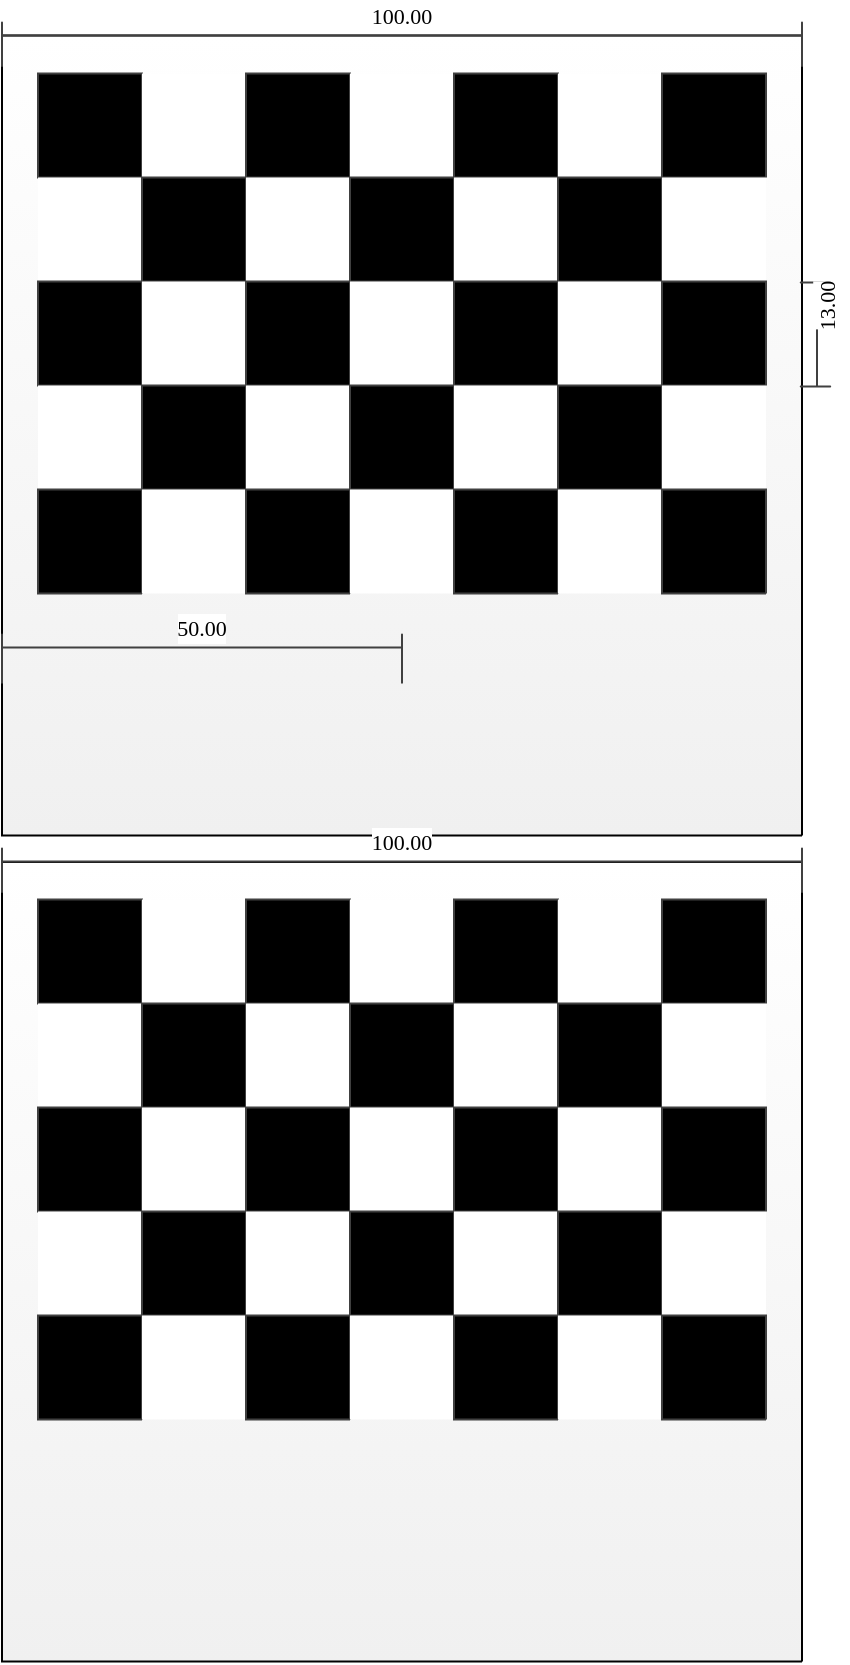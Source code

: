 <mxfile version="14.5.7" type="github"><diagram name="Page-1" id="Page-1"><mxGraphModel dx="2062" dy="1123" grid="1" gridSize="10" guides="1" tooltips="1" connect="1" arrows="1" fold="1" page="1" pageScale="1" pageWidth="850" pageHeight="1100" math="0" shadow="0"><root><mxCell id="0"/><mxCell id="1" value="Flowchart" parent="0"/><mxCell id="4" value="" style="verticalAlign=middle;align=center;vsdxID=2;fillColor=#f0f0f0;gradientColor=#ffffff;gradientDirection=north;shape=stencil(nZBLDoAgDERP0z3SIyjew0SURgSD+Lu9kMZoXLhwN9O+tukAlrNpJg1SzDH4QW/URgNYgZTkjA4UkwJUgGXng+6DX1zLfmoymdXo17xh5zmRJ6Q42BWCfc2oJfdAr+Yv+AP9Cb7OJ3H/2JG1HNGz/84klThPVCc=);strokeColor=#000000;spacingTop=-1;spacingBottom=-1;spacingLeft=-1;spacingRight=-1;labelBackgroundColor=none;rounded=0;html=1;whiteSpace=wrap;flipH=1;flipV=0;" parent="1" vertex="1"><mxGeometry x="20" y="16.77" width="400" height="400" as="geometry"/></mxCell><mxCell id="7" value="" style="verticalAlign=middle;align=center;vsdxID=3;fillColor=#000000;gradientColor=none;shape=stencil(nZBLDoAgDERP0z3SIyjew0SURgSD+Lu9kMZoXLhwN9O+tukAlrNpJg1SzDH4QW/URgNYgZTkjA4UkwJUgGXng+6DX1zLfmoymdXo17xh5zmRJ6Q42BWCfc2oJfdAr+Yv+AP9Cb7OJ3H/2JG1HNGz/84klThPVCc=);strokeColor=#404040;spacingTop=-1;spacingBottom=-1;spacingLeft=-1;spacingRight=-1;labelBackgroundColor=none;rounded=0;html=1;whiteSpace=wrap;flipH=1;flipV=0;" parent="1" vertex="1"><mxGeometry x="38" y="35.77" width="52" height="52" as="geometry"/></mxCell><mxCell id="8" value="" style="verticalAlign=middle;align=center;vsdxID=5;fillColor=#ffffff;gradientColor=none;shape=stencil(nZBLDoAgDERP0z3SIyjew0SURgSD+Lu9kMZoXLhwN9O+tukAlrNpJg1SzDH4QW/URgNYgZTkjA4UkwJUgGXng+6DX1zLfmoymdXo17xh5zmRJ6Q42BWCfc2oJfdAr+Yv+AP9Cb7OJ3H/2JG1HNGz/84klThPVCc=);strokeColor=none;spacingTop=-1;spacingBottom=-1;spacingLeft=-1;spacingRight=-1;labelBackgroundColor=none;rounded=0;html=1;whiteSpace=wrap;flipH=1;flipV=0;" parent="1" vertex="1"><mxGeometry x="90" y="35.77" width="52" height="52" as="geometry"/></mxCell><mxCell id="9" value="" style="verticalAlign=middle;align=center;vsdxID=6;fillColor=#000000;gradientColor=none;shape=stencil(nZBLDoAgDERP0z3SIyjew0SURgSD+Lu9kMZoXLhwN9O+tukAlrNpJg1SzDH4QW/URgNYgZTkjA4UkwJUgGXng+6DX1zLfmoymdXo17xh5zmRJ6Q42BWCfc2oJfdAr+Yv+AP9Cb7OJ3H/2JG1HNGz/84klThPVCc=);strokeColor=#404040;spacingTop=-1;spacingBottom=-1;spacingLeft=-1;spacingRight=-1;labelBackgroundColor=none;rounded=0;html=1;whiteSpace=wrap;flipH=1;flipV=0;" parent="1" vertex="1"><mxGeometry x="142" y="35.77" width="52" height="52" as="geometry"/></mxCell><mxCell id="10" value="" style="verticalAlign=middle;align=center;vsdxID=7;fillColor=#ffffff;gradientColor=none;shape=stencil(nZBLDoAgDERP0z3SIyjew0SURgSD+Lu9kMZoXLhwN9O+tukAlrNpJg1SzDH4QW/URgNYgZTkjA4UkwJUgGXng+6DX1zLfmoymdXo17xh5zmRJ6Q42BWCfc2oJfdAr+Yv+AP9Cb7OJ3H/2JG1HNGz/84klThPVCc=);strokeColor=none;spacingTop=-1;spacingBottom=-1;spacingLeft=-1;spacingRight=-1;labelBackgroundColor=none;rounded=0;html=1;whiteSpace=wrap;flipH=1;flipV=0;" parent="1" vertex="1"><mxGeometry x="194" y="35.77" width="52" height="52" as="geometry"/></mxCell><mxCell id="11" value="" style="verticalAlign=middle;align=center;vsdxID=8;fillColor=#000000;gradientColor=none;shape=stencil(nZBLDoAgDERP0z3SIyjew0SURgSD+Lu9kMZoXLhwN9O+tukAlrNpJg1SzDH4QW/URgNYgZTkjA4UkwJUgGXng+6DX1zLfmoymdXo17xh5zmRJ6Q42BWCfc2oJfdAr+Yv+AP9Cb7OJ3H/2JG1HNGz/84klThPVCc=);strokeColor=#404040;spacingTop=-1;spacingBottom=-1;spacingLeft=-1;spacingRight=-1;labelBackgroundColor=none;rounded=0;html=1;whiteSpace=wrap;flipH=1;flipV=0;" parent="1" vertex="1"><mxGeometry x="246" y="35.77" width="52" height="52" as="geometry"/></mxCell><mxCell id="12" value="" style="verticalAlign=middle;align=center;vsdxID=9;fillColor=#ffffff;gradientColor=none;shape=stencil(nZBLDoAgDERP0z3SIyjew0SURgSD+Lu9kMZoXLhwN9O+tukAlrNpJg1SzDH4QW/URgNYgZTkjA4UkwJUgGXng+6DX1zLfmoymdXo17xh5zmRJ6Q42BWCfc2oJfdAr+Yv+AP9Cb7OJ3H/2JG1HNGz/84klThPVCc=);strokeColor=none;spacingTop=-1;spacingBottom=-1;spacingLeft=-1;spacingRight=-1;labelBackgroundColor=none;rounded=0;html=1;whiteSpace=wrap;flipH=1;flipV=0;" parent="1" vertex="1"><mxGeometry x="298" y="35.77" width="52" height="52" as="geometry"/></mxCell><mxCell id="13" value="" style="verticalAlign=middle;align=center;vsdxID=10;fillColor=#000000;gradientColor=none;shape=stencil(nZBLDoAgDERP0z3SIyjew0SURgSD+Lu9kMZoXLhwN9O+tukAlrNpJg1SzDH4QW/URgNYgZTkjA4UkwJUgGXng+6DX1zLfmoymdXo17xh5zmRJ6Q42BWCfc2oJfdAr+Yv+AP9Cb7OJ3H/2JG1HNGz/84klThPVCc=);strokeColor=#404040;spacingTop=-1;spacingBottom=-1;spacingLeft=-1;spacingRight=-1;labelBackgroundColor=none;rounded=0;html=1;whiteSpace=wrap;flipH=1;flipV=0;" parent="1" vertex="1"><mxGeometry x="350" y="35.77" width="52" height="52" as="geometry"/></mxCell><mxCell id="16" value="" style="verticalAlign=middle;align=center;vsdxID=20;fillColor=#ffffff;gradientColor=none;shape=stencil(nZBLDoAgDERP0z3SIyjew0SURgSD+Lu9kMZoXLhwN9O+tukAlrNpJg1SzDH4QW/URgNYgZTkjA4UkwJUgGXng+6DX1zLfmoymdXo17xh5zmRJ6Q42BWCfc2oJfdAr+Yv+AP9Cb7OJ3H/2JG1HNGz/84klThPVCc=);strokeColor=none;spacingTop=-1;spacingBottom=-1;spacingLeft=-1;spacingRight=-1;labelBackgroundColor=none;rounded=0;html=1;whiteSpace=wrap;flipH=1;flipV=0;" parent="1" vertex="1"><mxGeometry x="38" y="87.77" width="52" height="52" as="geometry"/></mxCell><mxCell id="17" value="" style="verticalAlign=middle;align=center;vsdxID=21;fillColor=#000000;gradientColor=none;shape=stencil(nZBLDoAgDERP0z3SIyjew0SURgSD+Lu9kMZoXLhwN9O+tukAlrNpJg1SzDH4QW/URgNYgZTkjA4UkwJUgGXng+6DX1zLfmoymdXo17xh5zmRJ6Q42BWCfc2oJfdAr+Yv+AP9Cb7OJ3H/2JG1HNGz/84klThPVCc=);strokeColor=#404040;spacingTop=-1;spacingBottom=-1;spacingLeft=-1;spacingRight=-1;labelBackgroundColor=none;rounded=0;html=1;whiteSpace=wrap;flipH=1;flipV=0;" parent="1" vertex="1"><mxGeometry x="90" y="87.77" width="52" height="52" as="geometry"/></mxCell><mxCell id="18" value="" style="verticalAlign=middle;align=center;vsdxID=22;fillColor=#ffffff;gradientColor=none;shape=stencil(nZBLDoAgDERP0z3SIyjew0SURgSD+Lu9kMZoXLhwN9O+tukAlrNpJg1SzDH4QW/URgNYgZTkjA4UkwJUgGXng+6DX1zLfmoymdXo17xh5zmRJ6Q42BWCfc2oJfdAr+Yv+AP9Cb7OJ3H/2JG1HNGz/84klThPVCc=);strokeColor=none;spacingTop=-1;spacingBottom=-1;spacingLeft=-1;spacingRight=-1;labelBackgroundColor=none;rounded=0;html=1;whiteSpace=wrap;flipH=1;flipV=0;" parent="1" vertex="1"><mxGeometry x="142" y="87.77" width="52" height="52" as="geometry"/></mxCell><mxCell id="19" value="" style="verticalAlign=middle;align=center;vsdxID=23;fillColor=#000000;gradientColor=none;shape=stencil(nZBLDoAgDERP0z3SIyjew0SURgSD+Lu9kMZoXLhwN9O+tukAlrNpJg1SzDH4QW/URgNYgZTkjA4UkwJUgGXng+6DX1zLfmoymdXo17xh5zmRJ6Q42BWCfc2oJfdAr+Yv+AP9Cb7OJ3H/2JG1HNGz/84klThPVCc=);strokeColor=#404040;spacingTop=-1;spacingBottom=-1;spacingLeft=-1;spacingRight=-1;labelBackgroundColor=none;rounded=0;html=1;whiteSpace=wrap;flipH=1;flipV=0;" parent="1" vertex="1"><mxGeometry x="194" y="87.77" width="52" height="52" as="geometry"/></mxCell><mxCell id="20" value="" style="verticalAlign=middle;align=center;vsdxID=24;fillColor=#ffffff;gradientColor=none;shape=stencil(nZBLDoAgDERP0z3SIyjew0SURgSD+Lu9kMZoXLhwN9O+tukAlrNpJg1SzDH4QW/URgNYgZTkjA4UkwJUgGXng+6DX1zLfmoymdXo17xh5zmRJ6Q42BWCfc2oJfdAr+Yv+AP9Cb7OJ3H/2JG1HNGz/84klThPVCc=);strokeColor=none;spacingTop=-1;spacingBottom=-1;spacingLeft=-1;spacingRight=-1;labelBackgroundColor=none;rounded=0;html=1;whiteSpace=wrap;flipH=1;flipV=0;" parent="1" vertex="1"><mxGeometry x="246" y="87.77" width="52" height="52" as="geometry"/></mxCell><mxCell id="21" value="" style="verticalAlign=middle;align=center;vsdxID=25;fillColor=#000000;gradientColor=none;shape=stencil(nZBLDoAgDERP0z3SIyjew0SURgSD+Lu9kMZoXLhwN9O+tukAlrNpJg1SzDH4QW/URgNYgZTkjA4UkwJUgGXng+6DX1zLfmoymdXo17xh5zmRJ6Q42BWCfc2oJfdAr+Yv+AP9Cb7OJ3H/2JG1HNGz/84klThPVCc=);strokeColor=#404040;spacingTop=-1;spacingBottom=-1;spacingLeft=-1;spacingRight=-1;labelBackgroundColor=none;rounded=0;html=1;whiteSpace=wrap;flipH=1;flipV=0;" parent="1" vertex="1"><mxGeometry x="298" y="87.77" width="52" height="52" as="geometry"/></mxCell><mxCell id="22" value="" style="verticalAlign=middle;align=center;vsdxID=26;fillColor=#ffffff;gradientColor=none;shape=stencil(nZBLDoAgDERP0z3SIyjew0SURgSD+Lu9kMZoXLhwN9O+tukAlrNpJg1SzDH4QW/URgNYgZTkjA4UkwJUgGXng+6DX1zLfmoymdXo17xh5zmRJ6Q42BWCfc2oJfdAr+Yv+AP9Cb7OJ3H/2JG1HNGz/84klThPVCc=);strokeColor=none;spacingTop=-1;spacingBottom=-1;spacingLeft=-1;spacingRight=-1;labelBackgroundColor=none;rounded=0;html=1;whiteSpace=wrap;flipH=1;flipV=0;" parent="1" vertex="1"><mxGeometry x="350" y="87.77" width="52" height="52" as="geometry"/></mxCell><mxCell id="23" value="" style="verticalAlign=middle;align=center;vsdxID=27;fillColor=#000000;gradientColor=none;shape=stencil(nZBLDoAgDERP0z3SIyjew0SURgSD+Lu9kMZoXLhwN9O+tukAlrNpJg1SzDH4QW/URgNYgZTkjA4UkwJUgGXng+6DX1zLfmoymdXo17xh5zmRJ6Q42BWCfc2oJfdAr+Yv+AP9Cb7OJ3H/2JG1HNGz/84klThPVCc=);strokeColor=#404040;spacingTop=-1;spacingBottom=-1;spacingLeft=-1;spacingRight=-1;labelBackgroundColor=none;rounded=0;html=1;whiteSpace=wrap;flipH=1;flipV=0;" parent="1" vertex="1"><mxGeometry x="38" y="139.77" width="52" height="52" as="geometry"/></mxCell><mxCell id="24" value="" style="verticalAlign=middle;align=center;vsdxID=28;fillColor=#ffffff;gradientColor=none;shape=stencil(nZBLDoAgDERP0z3SIyjew0SURgSD+Lu9kMZoXLhwN9O+tukAlrNpJg1SzDH4QW/URgNYgZTkjA4UkwJUgGXng+6DX1zLfmoymdXo17xh5zmRJ6Q42BWCfc2oJfdAr+Yv+AP9Cb7OJ3H/2JG1HNGz/84klThPVCc=);strokeColor=none;spacingTop=-1;spacingBottom=-1;spacingLeft=-1;spacingRight=-1;labelBackgroundColor=none;rounded=0;html=1;whiteSpace=wrap;flipH=1;flipV=0;" parent="1" vertex="1"><mxGeometry x="90" y="139.77" width="52" height="52" as="geometry"/></mxCell><mxCell id="25" value="" style="verticalAlign=middle;align=center;vsdxID=29;fillColor=#000000;gradientColor=none;shape=stencil(nZBLDoAgDERP0z3SIyjew0SURgSD+Lu9kMZoXLhwN9O+tukAlrNpJg1SzDH4QW/URgNYgZTkjA4UkwJUgGXng+6DX1zLfmoymdXo17xh5zmRJ6Q42BWCfc2oJfdAr+Yv+AP9Cb7OJ3H/2JG1HNGz/84klThPVCc=);strokeColor=#404040;spacingTop=-1;spacingBottom=-1;spacingLeft=-1;spacingRight=-1;labelBackgroundColor=none;rounded=0;html=1;whiteSpace=wrap;flipH=1;flipV=0;" parent="1" vertex="1"><mxGeometry x="142" y="139.77" width="52" height="52" as="geometry"/></mxCell><mxCell id="26" value="" style="verticalAlign=middle;align=center;vsdxID=30;fillColor=#ffffff;gradientColor=none;shape=stencil(nZBLDoAgDERP0z3SIyjew0SURgSD+Lu9kMZoXLhwN9O+tukAlrNpJg1SzDH4QW/URgNYgZTkjA4UkwJUgGXng+6DX1zLfmoymdXo17xh5zmRJ6Q42BWCfc2oJfdAr+Yv+AP9Cb7OJ3H/2JG1HNGz/84klThPVCc=);strokeColor=none;spacingTop=-1;spacingBottom=-1;spacingLeft=-1;spacingRight=-1;labelBackgroundColor=none;rounded=0;html=1;whiteSpace=wrap;flipH=1;flipV=0;" parent="1" vertex="1"><mxGeometry x="194" y="139.77" width="52" height="52" as="geometry"/></mxCell><mxCell id="27" value="" style="verticalAlign=middle;align=center;vsdxID=31;fillColor=#000000;gradientColor=none;shape=stencil(nZBLDoAgDERP0z3SIyjew0SURgSD+Lu9kMZoXLhwN9O+tukAlrNpJg1SzDH4QW/URgNYgZTkjA4UkwJUgGXng+6DX1zLfmoymdXo17xh5zmRJ6Q42BWCfc2oJfdAr+Yv+AP9Cb7OJ3H/2JG1HNGz/84klThPVCc=);strokeColor=#404040;spacingTop=-1;spacingBottom=-1;spacingLeft=-1;spacingRight=-1;labelBackgroundColor=none;rounded=0;html=1;whiteSpace=wrap;flipH=1;flipV=0;" parent="1" vertex="1"><mxGeometry x="246" y="139.77" width="52" height="52" as="geometry"/></mxCell><mxCell id="28" value="" style="verticalAlign=middle;align=center;vsdxID=32;fillColor=#ffffff;gradientColor=none;shape=stencil(nZBLDoAgDERP0z3SIyjew0SURgSD+Lu9kMZoXLhwN9O+tukAlrNpJg1SzDH4QW/URgNYgZTkjA4UkwJUgGXng+6DX1zLfmoymdXo17xh5zmRJ6Q42BWCfc2oJfdAr+Yv+AP9Cb7OJ3H/2JG1HNGz/84klThPVCc=);strokeColor=none;spacingTop=-1;spacingBottom=-1;spacingLeft=-1;spacingRight=-1;labelBackgroundColor=none;rounded=0;html=1;whiteSpace=wrap;flipH=1;flipV=0;" parent="1" vertex="1"><mxGeometry x="298" y="139.77" width="52" height="52" as="geometry"/></mxCell><mxCell id="29" value="" style="verticalAlign=middle;align=center;vsdxID=33;fillColor=#000000;gradientColor=none;shape=stencil(nZBLDoAgDERP0z3SIyjew0SURgSD+Lu9kMZoXLhwN9O+tukAlrNpJg1SzDH4QW/URgNYgZTkjA4UkwJUgGXng+6DX1zLfmoymdXo17xh5zmRJ6Q42BWCfc2oJfdAr+Yv+AP9Cb7OJ3H/2JG1HNGz/84klThPVCc=);strokeColor=#404040;spacingTop=-1;spacingBottom=-1;spacingLeft=-1;spacingRight=-1;labelBackgroundColor=none;rounded=0;html=1;whiteSpace=wrap;flipH=1;flipV=0;" parent="1" vertex="1"><mxGeometry x="350" y="139.77" width="52" height="52" as="geometry"/></mxCell><mxCell id="30" value="" style="verticalAlign=middle;align=center;vsdxID=34;fillColor=#ffffff;gradientColor=none;shape=stencil(nZBLDoAgDERP0z3SIyjew0SURgSD+Lu9kMZoXLhwN9O+tukAlrNpJg1SzDH4QW/URgNYgZTkjA4UkwJUgGXng+6DX1zLfmoymdXo17xh5zmRJ6Q42BWCfc2oJfdAr+Yv+AP9Cb7OJ3H/2JG1HNGz/84klThPVCc=);strokeColor=none;spacingTop=-1;spacingBottom=-1;spacingLeft=-1;spacingRight=-1;labelBackgroundColor=none;rounded=0;html=1;whiteSpace=wrap;flipH=1;flipV=0;" parent="1" vertex="1"><mxGeometry x="38" y="191.77" width="52" height="52" as="geometry"/></mxCell><mxCell id="31" value="" style="verticalAlign=middle;align=center;vsdxID=35;fillColor=#000000;gradientColor=none;shape=stencil(nZBLDoAgDERP0z3SIyjew0SURgSD+Lu9kMZoXLhwN9O+tukAlrNpJg1SzDH4QW/URgNYgZTkjA4UkwJUgGXng+6DX1zLfmoymdXo17xh5zmRJ6Q42BWCfc2oJfdAr+Yv+AP9Cb7OJ3H/2JG1HNGz/84klThPVCc=);strokeColor=#404040;spacingTop=-1;spacingBottom=-1;spacingLeft=-1;spacingRight=-1;labelBackgroundColor=none;rounded=0;html=1;whiteSpace=wrap;flipH=1;flipV=0;" parent="1" vertex="1"><mxGeometry x="90" y="191.77" width="52" height="52" as="geometry"/></mxCell><mxCell id="32" value="" style="verticalAlign=middle;align=center;vsdxID=36;fillColor=#ffffff;gradientColor=none;shape=stencil(nZBLDoAgDERP0z3SIyjew0SURgSD+Lu9kMZoXLhwN9O+tukAlrNpJg1SzDH4QW/URgNYgZTkjA4UkwJUgGXng+6DX1zLfmoymdXo17xh5zmRJ6Q42BWCfc2oJfdAr+Yv+AP9Cb7OJ3H/2JG1HNGz/84klThPVCc=);strokeColor=none;spacingTop=-1;spacingBottom=-1;spacingLeft=-1;spacingRight=-1;labelBackgroundColor=none;rounded=0;html=1;whiteSpace=wrap;flipH=1;flipV=0;" parent="1" vertex="1"><mxGeometry x="142" y="191.77" width="52" height="52" as="geometry"/></mxCell><mxCell id="33" value="" style="verticalAlign=middle;align=center;vsdxID=37;fillColor=#000000;gradientColor=none;shape=stencil(nZBLDoAgDERP0z3SIyjew0SURgSD+Lu9kMZoXLhwN9O+tukAlrNpJg1SzDH4QW/URgNYgZTkjA4UkwJUgGXng+6DX1zLfmoymdXo17xh5zmRJ6Q42BWCfc2oJfdAr+Yv+AP9Cb7OJ3H/2JG1HNGz/84klThPVCc=);strokeColor=#404040;spacingTop=-1;spacingBottom=-1;spacingLeft=-1;spacingRight=-1;labelBackgroundColor=none;rounded=0;html=1;whiteSpace=wrap;flipH=1;flipV=0;" parent="1" vertex="1"><mxGeometry x="194" y="191.77" width="52" height="52" as="geometry"/></mxCell><mxCell id="34" value="" style="verticalAlign=middle;align=center;vsdxID=38;fillColor=#ffffff;gradientColor=none;shape=stencil(nZBLDoAgDERP0z3SIyjew0SURgSD+Lu9kMZoXLhwN9O+tukAlrNpJg1SzDH4QW/URgNYgZTkjA4UkwJUgGXng+6DX1zLfmoymdXo17xh5zmRJ6Q42BWCfc2oJfdAr+Yv+AP9Cb7OJ3H/2JG1HNGz/84klThPVCc=);strokeColor=none;spacingTop=-1;spacingBottom=-1;spacingLeft=-1;spacingRight=-1;labelBackgroundColor=none;rounded=0;html=1;whiteSpace=wrap;flipH=1;flipV=0;" parent="1" vertex="1"><mxGeometry x="246" y="191.77" width="52" height="52" as="geometry"/></mxCell><mxCell id="35" value="" style="verticalAlign=middle;align=center;vsdxID=39;fillColor=#000000;gradientColor=none;shape=stencil(nZBLDoAgDERP0z3SIyjew0SURgSD+Lu9kMZoXLhwN9O+tukAlrNpJg1SzDH4QW/URgNYgZTkjA4UkwJUgGXng+6DX1zLfmoymdXo17xh5zmRJ6Q42BWCfc2oJfdAr+Yv+AP9Cb7OJ3H/2JG1HNGz/84klThPVCc=);strokeColor=#404040;spacingTop=-1;spacingBottom=-1;spacingLeft=-1;spacingRight=-1;labelBackgroundColor=none;rounded=0;html=1;whiteSpace=wrap;flipH=1;flipV=0;" parent="1" vertex="1"><mxGeometry x="298" y="191.77" width="52" height="52" as="geometry"/></mxCell><mxCell id="36" value="" style="verticalAlign=middle;align=center;vsdxID=40;fillColor=#ffffff;gradientColor=none;shape=stencil(nZBLDoAgDERP0z3SIyjew0SURgSD+Lu9kMZoXLhwN9O+tukAlrNpJg1SzDH4QW/URgNYgZTkjA4UkwJUgGXng+6DX1zLfmoymdXo17xh5zmRJ6Q42BWCfc2oJfdAr+Yv+AP9Cb7OJ3H/2JG1HNGz/84klThPVCc=);strokeColor=none;spacingTop=-1;spacingBottom=-1;spacingLeft=-1;spacingRight=-1;labelBackgroundColor=none;rounded=0;html=1;whiteSpace=wrap;flipH=1;flipV=0;" parent="1" vertex="1"><mxGeometry x="350" y="191.77" width="52" height="52" as="geometry"/></mxCell><mxCell id="37" value="" style="verticalAlign=middle;align=center;vsdxID=41;fillColor=#000000;gradientColor=none;shape=stencil(nZBLDoAgDERP0z3SIyjew0SURgSD+Lu9kMZoXLhwN9O+tukAlrNpJg1SzDH4QW/URgNYgZTkjA4UkwJUgGXng+6DX1zLfmoymdXo17xh5zmRJ6Q42BWCfc2oJfdAr+Yv+AP9Cb7OJ3H/2JG1HNGz/84klThPVCc=);strokeColor=#404040;spacingTop=-1;spacingBottom=-1;spacingLeft=-1;spacingRight=-1;labelBackgroundColor=none;rounded=0;html=1;whiteSpace=wrap;flipH=1;flipV=0;" parent="1" vertex="1"><mxGeometry x="38" y="243.77" width="52" height="52" as="geometry"/></mxCell><mxCell id="38" value="" style="verticalAlign=middle;align=center;vsdxID=42;fillColor=#ffffff;gradientColor=none;shape=stencil(nZBLDoAgDERP0z3SIyjew0SURgSD+Lu9kMZoXLhwN9O+tukAlrNpJg1SzDH4QW/URgNYgZTkjA4UkwJUgGXng+6DX1zLfmoymdXo17xh5zmRJ6Q42BWCfc2oJfdAr+Yv+AP9Cb7OJ3H/2JG1HNGz/84klThPVCc=);strokeColor=none;spacingTop=-1;spacingBottom=-1;spacingLeft=-1;spacingRight=-1;labelBackgroundColor=none;rounded=0;html=1;whiteSpace=wrap;flipH=1;flipV=0;" parent="1" vertex="1"><mxGeometry x="90" y="243.77" width="52" height="52" as="geometry"/></mxCell><mxCell id="39" value="" style="verticalAlign=middle;align=center;vsdxID=43;fillColor=#000000;gradientColor=none;shape=stencil(nZBLDoAgDERP0z3SIyjew0SURgSD+Lu9kMZoXLhwN9O+tukAlrNpJg1SzDH4QW/URgNYgZTkjA4UkwJUgGXng+6DX1zLfmoymdXo17xh5zmRJ6Q42BWCfc2oJfdAr+Yv+AP9Cb7OJ3H/2JG1HNGz/84klThPVCc=);strokeColor=#404040;spacingTop=-1;spacingBottom=-1;spacingLeft=-1;spacingRight=-1;labelBackgroundColor=none;rounded=0;html=1;whiteSpace=wrap;flipH=1;flipV=0;" parent="1" vertex="1"><mxGeometry x="142" y="243.77" width="52" height="52" as="geometry"/></mxCell><mxCell id="40" value="" style="verticalAlign=middle;align=center;vsdxID=44;fillColor=#ffffff;gradientColor=none;shape=stencil(nZBLDoAgDERP0z3SIyjew0SURgSD+Lu9kMZoXLhwN9O+tukAlrNpJg1SzDH4QW/URgNYgZTkjA4UkwJUgGXng+6DX1zLfmoymdXo17xh5zmRJ6Q42BWCfc2oJfdAr+Yv+AP9Cb7OJ3H/2JG1HNGz/84klThPVCc=);strokeColor=none;spacingTop=-1;spacingBottom=-1;spacingLeft=-1;spacingRight=-1;labelBackgroundColor=none;rounded=0;html=1;whiteSpace=wrap;flipH=1;flipV=0;" parent="1" vertex="1"><mxGeometry x="194" y="243.77" width="52" height="52" as="geometry"/></mxCell><mxCell id="41" value="" style="verticalAlign=middle;align=center;vsdxID=45;fillColor=#000000;gradientColor=none;shape=stencil(nZBLDoAgDERP0z3SIyjew0SURgSD+Lu9kMZoXLhwN9O+tukAlrNpJg1SzDH4QW/URgNYgZTkjA4UkwJUgGXng+6DX1zLfmoymdXo17xh5zmRJ6Q42BWCfc2oJfdAr+Yv+AP9Cb7OJ3H/2JG1HNGz/84klThPVCc=);strokeColor=#404040;spacingTop=-1;spacingBottom=-1;spacingLeft=-1;spacingRight=-1;labelBackgroundColor=none;rounded=0;html=1;whiteSpace=wrap;flipH=1;flipV=0;" parent="1" vertex="1"><mxGeometry x="246" y="243.77" width="52" height="52" as="geometry"/></mxCell><mxCell id="42" value="" style="verticalAlign=middle;align=center;vsdxID=46;fillColor=#ffffff;gradientColor=none;shape=stencil(nZBLDoAgDERP0z3SIyjew0SURgSD+Lu9kMZoXLhwN9O+tukAlrNpJg1SzDH4QW/URgNYgZTkjA4UkwJUgGXng+6DX1zLfmoymdXo17xh5zmRJ6Q42BWCfc2oJfdAr+Yv+AP9Cb7OJ3H/2JG1HNGz/84klThPVCc=);strokeColor=none;spacingTop=-1;spacingBottom=-1;spacingLeft=-1;spacingRight=-1;labelBackgroundColor=none;rounded=0;html=1;whiteSpace=wrap;flipH=1;flipV=0;" parent="1" vertex="1"><mxGeometry x="298" y="243.77" width="52" height="52" as="geometry"/></mxCell><mxCell id="43" value="" style="verticalAlign=middle;align=center;vsdxID=47;fillColor=#000000;gradientColor=none;shape=stencil(nZBLDoAgDERP0z3SIyjew0SURgSD+Lu9kMZoXLhwN9O+tukAlrNpJg1SzDH4QW/URgNYgZTkjA4UkwJUgGXng+6DX1zLfmoymdXo17xh5zmRJ6Q42BWCfc2oJfdAr+Yv+AP9Cb7OJ3H/2JG1HNGz/84klThPVCc=);strokeColor=#404040;spacingTop=-1;spacingBottom=-1;spacingLeft=-1;spacingRight=-1;labelBackgroundColor=none;rounded=0;html=1;whiteSpace=wrap;flipH=1;flipV=0;" parent="1" vertex="1"><mxGeometry x="350" y="243.77" width="52" height="52" as="geometry"/></mxCell><mxCell id="84" value="" style="verticalAlign=middle;align=center;vsdxID=93;fillColor=#f0f0f0;gradientColor=#ffffff;gradientDirection=north;shape=stencil(nZBLDoAgDERP0z3SIyjew0SURgSD+Lu9kMZoXLhwN9O+tukAlrNpJg1SzDH4QW/URgNYgZTkjA4UkwJUgGXng+6DX1zLfmoymdXo17xh5zmRJ6Q42BWCfc2oJfdAr+Yv+AP9Cb7OJ3H/2JG1HNGz/84klThPVCc=);strokeColor=#000000;spacingTop=-1;spacingBottom=-1;spacingLeft=-1;spacingRight=-1;labelBackgroundColor=none;rounded=0;html=1;whiteSpace=wrap;flipH=1;flipV=0;" parent="1" vertex="1"><mxGeometry x="20" y="430" width="400" height="399.77" as="geometry"/></mxCell><mxCell id="87" value="" style="verticalAlign=middle;align=center;vsdxID=96;fillColor=#000000;gradientColor=none;shape=stencil(nZBLDoAgDERP0z3SIyjew0SURgSD+Lu9kMZoXLhwN9O+tukAlrNpJg1SzDH4QW/URgNYgZTkjA4UkwJUgGXng+6DX1zLfmoymdXo17xh5zmRJ6Q42BWCfc2oJfdAr+Yv+AP9Cb7OJ3H/2JG1HNGz/84klThPVCc=);strokeColor=#404040;spacingTop=-1;spacingBottom=-1;spacingLeft=-1;spacingRight=-1;labelBackgroundColor=none;rounded=0;html=1;whiteSpace=wrap;flipH=1;flipV=0;" parent="1" vertex="1"><mxGeometry x="38" y="448.77" width="52" height="52" as="geometry"/></mxCell><mxCell id="88" value="" style="verticalAlign=middle;align=center;vsdxID=97;fillColor=#ffffff;gradientColor=none;shape=stencil(nZBLDoAgDERP0z3SIyjew0SURgSD+Lu9kMZoXLhwN9O+tukAlrNpJg1SzDH4QW/URgNYgZTkjA4UkwJUgGXng+6DX1zLfmoymdXo17xh5zmRJ6Q42BWCfc2oJfdAr+Yv+AP9Cb7OJ3H/2JG1HNGz/84klThPVCc=);strokeColor=none;spacingTop=-1;spacingBottom=-1;spacingLeft=-1;spacingRight=-1;labelBackgroundColor=none;rounded=0;html=1;whiteSpace=wrap;flipH=1;flipV=0;" parent="1" vertex="1"><mxGeometry x="90" y="448.77" width="52" height="52" as="geometry"/></mxCell><mxCell id="89" value="" style="verticalAlign=middle;align=center;vsdxID=98;fillColor=#000000;gradientColor=none;shape=stencil(nZBLDoAgDERP0z3SIyjew0SURgSD+Lu9kMZoXLhwN9O+tukAlrNpJg1SzDH4QW/URgNYgZTkjA4UkwJUgGXng+6DX1zLfmoymdXo17xh5zmRJ6Q42BWCfc2oJfdAr+Yv+AP9Cb7OJ3H/2JG1HNGz/84klThPVCc=);strokeColor=#404040;spacingTop=-1;spacingBottom=-1;spacingLeft=-1;spacingRight=-1;labelBackgroundColor=none;rounded=0;html=1;whiteSpace=wrap;flipH=1;flipV=0;" parent="1" vertex="1"><mxGeometry x="142" y="448.77" width="52" height="52" as="geometry"/></mxCell><mxCell id="90" value="" style="verticalAlign=middle;align=center;vsdxID=99;fillColor=#ffffff;gradientColor=none;shape=stencil(nZBLDoAgDERP0z3SIyjew0SURgSD+Lu9kMZoXLhwN9O+tukAlrNpJg1SzDH4QW/URgNYgZTkjA4UkwJUgGXng+6DX1zLfmoymdXo17xh5zmRJ6Q42BWCfc2oJfdAr+Yv+AP9Cb7OJ3H/2JG1HNGz/84klThPVCc=);strokeColor=none;spacingTop=-1;spacingBottom=-1;spacingLeft=-1;spacingRight=-1;labelBackgroundColor=none;rounded=0;html=1;whiteSpace=wrap;flipH=1;flipV=0;" parent="1" vertex="1"><mxGeometry x="194" y="448.77" width="52" height="52" as="geometry"/></mxCell><mxCell id="91" value="" style="verticalAlign=middle;align=center;vsdxID=100;fillColor=#000000;gradientColor=none;shape=stencil(nZBLDoAgDERP0z3SIyjew0SURgSD+Lu9kMZoXLhwN9O+tukAlrNpJg1SzDH4QW/URgNYgZTkjA4UkwJUgGXng+6DX1zLfmoymdXo17xh5zmRJ6Q42BWCfc2oJfdAr+Yv+AP9Cb7OJ3H/2JG1HNGz/84klThPVCc=);strokeColor=#404040;spacingTop=-1;spacingBottom=-1;spacingLeft=-1;spacingRight=-1;labelBackgroundColor=none;rounded=0;html=1;whiteSpace=wrap;flipH=1;flipV=0;" parent="1" vertex="1"><mxGeometry x="246" y="448.77" width="52" height="52" as="geometry"/></mxCell><mxCell id="92" value="" style="verticalAlign=middle;align=center;vsdxID=101;fillColor=#ffffff;gradientColor=none;shape=stencil(nZBLDoAgDERP0z3SIyjew0SURgSD+Lu9kMZoXLhwN9O+tukAlrNpJg1SzDH4QW/URgNYgZTkjA4UkwJUgGXng+6DX1zLfmoymdXo17xh5zmRJ6Q42BWCfc2oJfdAr+Yv+AP9Cb7OJ3H/2JG1HNGz/84klThPVCc=);strokeColor=none;spacingTop=-1;spacingBottom=-1;spacingLeft=-1;spacingRight=-1;labelBackgroundColor=none;rounded=0;html=1;whiteSpace=wrap;flipH=1;flipV=0;" parent="1" vertex="1"><mxGeometry x="298" y="448.77" width="52" height="52" as="geometry"/></mxCell><mxCell id="93" value="" style="verticalAlign=middle;align=center;vsdxID=102;fillColor=#000000;gradientColor=none;shape=stencil(nZBLDoAgDERP0z3SIyjew0SURgSD+Lu9kMZoXLhwN9O+tukAlrNpJg1SzDH4QW/URgNYgZTkjA4UkwJUgGXng+6DX1zLfmoymdXo17xh5zmRJ6Q42BWCfc2oJfdAr+Yv+AP9Cb7OJ3H/2JG1HNGz/84klThPVCc=);strokeColor=#404040;spacingTop=-1;spacingBottom=-1;spacingLeft=-1;spacingRight=-1;labelBackgroundColor=none;rounded=0;html=1;whiteSpace=wrap;flipH=1;flipV=0;" parent="1" vertex="1"><mxGeometry x="350" y="448.77" width="52" height="52" as="geometry"/></mxCell><mxCell id="96" value="" style="verticalAlign=middle;align=center;vsdxID=104;fillColor=#ffffff;gradientColor=none;shape=stencil(nZBLDoAgDERP0z3SIyjew0SURgSD+Lu9kMZoXLhwN9O+tukAlrNpJg1SzDH4QW/URgNYgZTkjA4UkwJUgGXng+6DX1zLfmoymdXo17xh5zmRJ6Q42BWCfc2oJfdAr+Yv+AP9Cb7OJ3H/2JG1HNGz/84klThPVCc=);strokeColor=none;spacingTop=-1;spacingBottom=-1;spacingLeft=-1;spacingRight=-1;labelBackgroundColor=none;rounded=0;html=1;whiteSpace=wrap;flipH=1;flipV=0;" parent="1" vertex="1"><mxGeometry x="38" y="500.77" width="52" height="52" as="geometry"/></mxCell><mxCell id="97" value="" style="verticalAlign=middle;align=center;vsdxID=105;fillColor=#000000;gradientColor=none;shape=stencil(nZBLDoAgDERP0z3SIyjew0SURgSD+Lu9kMZoXLhwN9O+tukAlrNpJg1SzDH4QW/URgNYgZTkjA4UkwJUgGXng+6DX1zLfmoymdXo17xh5zmRJ6Q42BWCfc2oJfdAr+Yv+AP9Cb7OJ3H/2JG1HNGz/84klThPVCc=);strokeColor=#404040;spacingTop=-1;spacingBottom=-1;spacingLeft=-1;spacingRight=-1;labelBackgroundColor=none;rounded=0;html=1;whiteSpace=wrap;flipH=1;flipV=0;" parent="1" vertex="1"><mxGeometry x="90" y="500.77" width="52" height="52" as="geometry"/></mxCell><mxCell id="98" value="" style="verticalAlign=middle;align=center;vsdxID=106;fillColor=#ffffff;gradientColor=none;shape=stencil(nZBLDoAgDERP0z3SIyjew0SURgSD+Lu9kMZoXLhwN9O+tukAlrNpJg1SzDH4QW/URgNYgZTkjA4UkwJUgGXng+6DX1zLfmoymdXo17xh5zmRJ6Q42BWCfc2oJfdAr+Yv+AP9Cb7OJ3H/2JG1HNGz/84klThPVCc=);strokeColor=none;spacingTop=-1;spacingBottom=-1;spacingLeft=-1;spacingRight=-1;labelBackgroundColor=none;rounded=0;html=1;whiteSpace=wrap;flipH=1;flipV=0;" parent="1" vertex="1"><mxGeometry x="142" y="500.77" width="52" height="52" as="geometry"/></mxCell><mxCell id="99" value="" style="verticalAlign=middle;align=center;vsdxID=107;fillColor=#000000;gradientColor=none;shape=stencil(nZBLDoAgDERP0z3SIyjew0SURgSD+Lu9kMZoXLhwN9O+tukAlrNpJg1SzDH4QW/URgNYgZTkjA4UkwJUgGXng+6DX1zLfmoymdXo17xh5zmRJ6Q42BWCfc2oJfdAr+Yv+AP9Cb7OJ3H/2JG1HNGz/84klThPVCc=);strokeColor=#404040;spacingTop=-1;spacingBottom=-1;spacingLeft=-1;spacingRight=-1;labelBackgroundColor=none;rounded=0;html=1;whiteSpace=wrap;flipH=1;flipV=0;" parent="1" vertex="1"><mxGeometry x="194" y="500.77" width="52" height="52" as="geometry"/></mxCell><mxCell id="100" value="" style="verticalAlign=middle;align=center;vsdxID=108;fillColor=#ffffff;gradientColor=none;shape=stencil(nZBLDoAgDERP0z3SIyjew0SURgSD+Lu9kMZoXLhwN9O+tukAlrNpJg1SzDH4QW/URgNYgZTkjA4UkwJUgGXng+6DX1zLfmoymdXo17xh5zmRJ6Q42BWCfc2oJfdAr+Yv+AP9Cb7OJ3H/2JG1HNGz/84klThPVCc=);strokeColor=none;spacingTop=-1;spacingBottom=-1;spacingLeft=-1;spacingRight=-1;labelBackgroundColor=none;rounded=0;html=1;whiteSpace=wrap;flipH=1;flipV=0;" parent="1" vertex="1"><mxGeometry x="246" y="500.77" width="52" height="52" as="geometry"/></mxCell><mxCell id="101" value="" style="verticalAlign=middle;align=center;vsdxID=109;fillColor=#000000;gradientColor=none;shape=stencil(nZBLDoAgDERP0z3SIyjew0SURgSD+Lu9kMZoXLhwN9O+tukAlrNpJg1SzDH4QW/URgNYgZTkjA4UkwJUgGXng+6DX1zLfmoymdXo17xh5zmRJ6Q42BWCfc2oJfdAr+Yv+AP9Cb7OJ3H/2JG1HNGz/84klThPVCc=);strokeColor=#404040;spacingTop=-1;spacingBottom=-1;spacingLeft=-1;spacingRight=-1;labelBackgroundColor=none;rounded=0;html=1;whiteSpace=wrap;flipH=1;flipV=0;" parent="1" vertex="1"><mxGeometry x="298" y="500.77" width="52" height="52" as="geometry"/></mxCell><mxCell id="102" value="" style="verticalAlign=middle;align=center;vsdxID=110;fillColor=#ffffff;gradientColor=none;shape=stencil(nZBLDoAgDERP0z3SIyjew0SURgSD+Lu9kMZoXLhwN9O+tukAlrNpJg1SzDH4QW/URgNYgZTkjA4UkwJUgGXng+6DX1zLfmoymdXo17xh5zmRJ6Q42BWCfc2oJfdAr+Yv+AP9Cb7OJ3H/2JG1HNGz/84klThPVCc=);strokeColor=none;spacingTop=-1;spacingBottom=-1;spacingLeft=-1;spacingRight=-1;labelBackgroundColor=none;rounded=0;html=1;whiteSpace=wrap;flipH=1;flipV=0;" parent="1" vertex="1"><mxGeometry x="350" y="500.77" width="52" height="52" as="geometry"/></mxCell><mxCell id="103" value="" style="verticalAlign=middle;align=center;vsdxID=111;fillColor=#000000;gradientColor=none;shape=stencil(nZBLDoAgDERP0z3SIyjew0SURgSD+Lu9kMZoXLhwN9O+tukAlrNpJg1SzDH4QW/URgNYgZTkjA4UkwJUgGXng+6DX1zLfmoymdXo17xh5zmRJ6Q42BWCfc2oJfdAr+Yv+AP9Cb7OJ3H/2JG1HNGz/84klThPVCc=);strokeColor=#404040;spacingTop=-1;spacingBottom=-1;spacingLeft=-1;spacingRight=-1;labelBackgroundColor=none;rounded=0;html=1;whiteSpace=wrap;flipH=1;flipV=0;" parent="1" vertex="1"><mxGeometry x="38" y="552.77" width="52" height="52" as="geometry"/></mxCell><mxCell id="104" value="" style="verticalAlign=middle;align=center;vsdxID=112;fillColor=#ffffff;gradientColor=none;shape=stencil(nZBLDoAgDERP0z3SIyjew0SURgSD+Lu9kMZoXLhwN9O+tukAlrNpJg1SzDH4QW/URgNYgZTkjA4UkwJUgGXng+6DX1zLfmoymdXo17xh5zmRJ6Q42BWCfc2oJfdAr+Yv+AP9Cb7OJ3H/2JG1HNGz/84klThPVCc=);strokeColor=none;spacingTop=-1;spacingBottom=-1;spacingLeft=-1;spacingRight=-1;labelBackgroundColor=none;rounded=0;html=1;whiteSpace=wrap;flipH=1;flipV=0;" parent="1" vertex="1"><mxGeometry x="90" y="552.77" width="52" height="52" as="geometry"/></mxCell><mxCell id="105" value="" style="verticalAlign=middle;align=center;vsdxID=113;fillColor=#000000;gradientColor=none;shape=stencil(nZBLDoAgDERP0z3SIyjew0SURgSD+Lu9kMZoXLhwN9O+tukAlrNpJg1SzDH4QW/URgNYgZTkjA4UkwJUgGXng+6DX1zLfmoymdXo17xh5zmRJ6Q42BWCfc2oJfdAr+Yv+AP9Cb7OJ3H/2JG1HNGz/84klThPVCc=);strokeColor=#404040;spacingTop=-1;spacingBottom=-1;spacingLeft=-1;spacingRight=-1;labelBackgroundColor=none;rounded=0;html=1;whiteSpace=wrap;flipH=1;flipV=0;" parent="1" vertex="1"><mxGeometry x="142" y="552.77" width="52" height="52" as="geometry"/></mxCell><mxCell id="106" value="" style="verticalAlign=middle;align=center;vsdxID=114;fillColor=#ffffff;gradientColor=none;shape=stencil(nZBLDoAgDERP0z3SIyjew0SURgSD+Lu9kMZoXLhwN9O+tukAlrNpJg1SzDH4QW/URgNYgZTkjA4UkwJUgGXng+6DX1zLfmoymdXo17xh5zmRJ6Q42BWCfc2oJfdAr+Yv+AP9Cb7OJ3H/2JG1HNGz/84klThPVCc=);strokeColor=none;spacingTop=-1;spacingBottom=-1;spacingLeft=-1;spacingRight=-1;labelBackgroundColor=none;rounded=0;html=1;whiteSpace=wrap;flipH=1;flipV=0;" parent="1" vertex="1"><mxGeometry x="194" y="552.77" width="52" height="52" as="geometry"/></mxCell><mxCell id="107" value="" style="verticalAlign=middle;align=center;vsdxID=115;fillColor=#000000;gradientColor=none;shape=stencil(nZBLDoAgDERP0z3SIyjew0SURgSD+Lu9kMZoXLhwN9O+tukAlrNpJg1SzDH4QW/URgNYgZTkjA4UkwJUgGXng+6DX1zLfmoymdXo17xh5zmRJ6Q42BWCfc2oJfdAr+Yv+AP9Cb7OJ3H/2JG1HNGz/84klThPVCc=);strokeColor=#404040;spacingTop=-1;spacingBottom=-1;spacingLeft=-1;spacingRight=-1;labelBackgroundColor=none;rounded=0;html=1;whiteSpace=wrap;flipH=1;flipV=0;" parent="1" vertex="1"><mxGeometry x="246" y="552.77" width="52" height="52" as="geometry"/></mxCell><mxCell id="108" value="" style="verticalAlign=middle;align=center;vsdxID=116;fillColor=#ffffff;gradientColor=none;shape=stencil(nZBLDoAgDERP0z3SIyjew0SURgSD+Lu9kMZoXLhwN9O+tukAlrNpJg1SzDH4QW/URgNYgZTkjA4UkwJUgGXng+6DX1zLfmoymdXo17xh5zmRJ6Q42BWCfc2oJfdAr+Yv+AP9Cb7OJ3H/2JG1HNGz/84klThPVCc=);strokeColor=none;spacingTop=-1;spacingBottom=-1;spacingLeft=-1;spacingRight=-1;labelBackgroundColor=none;rounded=0;html=1;whiteSpace=wrap;flipH=1;flipV=0;" parent="1" vertex="1"><mxGeometry x="298" y="552.77" width="52" height="52" as="geometry"/></mxCell><mxCell id="109" value="" style="verticalAlign=middle;align=center;vsdxID=117;fillColor=#000000;gradientColor=none;shape=stencil(nZBLDoAgDERP0z3SIyjew0SURgSD+Lu9kMZoXLhwN9O+tukAlrNpJg1SzDH4QW/URgNYgZTkjA4UkwJUgGXng+6DX1zLfmoymdXo17xh5zmRJ6Q42BWCfc2oJfdAr+Yv+AP9Cb7OJ3H/2JG1HNGz/84klThPVCc=);strokeColor=#404040;spacingTop=-1;spacingBottom=-1;spacingLeft=-1;spacingRight=-1;labelBackgroundColor=none;rounded=0;html=1;whiteSpace=wrap;flipH=1;flipV=0;" parent="1" vertex="1"><mxGeometry x="350" y="552.77" width="52" height="52" as="geometry"/></mxCell><mxCell id="110" value="" style="verticalAlign=middle;align=center;vsdxID=118;fillColor=#ffffff;gradientColor=none;shape=stencil(nZBLDoAgDERP0z3SIyjew0SURgSD+Lu9kMZoXLhwN9O+tukAlrNpJg1SzDH4QW/URgNYgZTkjA4UkwJUgGXng+6DX1zLfmoymdXo17xh5zmRJ6Q42BWCfc2oJfdAr+Yv+AP9Cb7OJ3H/2JG1HNGz/84klThPVCc=);strokeColor=none;spacingTop=-1;spacingBottom=-1;spacingLeft=-1;spacingRight=-1;labelBackgroundColor=none;rounded=0;html=1;whiteSpace=wrap;flipH=1;flipV=0;" parent="1" vertex="1"><mxGeometry x="38" y="604.77" width="52" height="52" as="geometry"/></mxCell><mxCell id="111" value="" style="verticalAlign=middle;align=center;vsdxID=119;fillColor=#000000;gradientColor=none;shape=stencil(nZBLDoAgDERP0z3SIyjew0SURgSD+Lu9kMZoXLhwN9O+tukAlrNpJg1SzDH4QW/URgNYgZTkjA4UkwJUgGXng+6DX1zLfmoymdXo17xh5zmRJ6Q42BWCfc2oJfdAr+Yv+AP9Cb7OJ3H/2JG1HNGz/84klThPVCc=);strokeColor=#404040;spacingTop=-1;spacingBottom=-1;spacingLeft=-1;spacingRight=-1;labelBackgroundColor=none;rounded=0;html=1;whiteSpace=wrap;flipH=1;flipV=0;" parent="1" vertex="1"><mxGeometry x="90" y="604.77" width="52" height="52" as="geometry"/></mxCell><mxCell id="112" value="" style="verticalAlign=middle;align=center;vsdxID=120;fillColor=#ffffff;gradientColor=none;shape=stencil(nZBLDoAgDERP0z3SIyjew0SURgSD+Lu9kMZoXLhwN9O+tukAlrNpJg1SzDH4QW/URgNYgZTkjA4UkwJUgGXng+6DX1zLfmoymdXo17xh5zmRJ6Q42BWCfc2oJfdAr+Yv+AP9Cb7OJ3H/2JG1HNGz/84klThPVCc=);strokeColor=none;spacingTop=-1;spacingBottom=-1;spacingLeft=-1;spacingRight=-1;labelBackgroundColor=none;rounded=0;html=1;whiteSpace=wrap;flipH=1;flipV=0;" parent="1" vertex="1"><mxGeometry x="142" y="604.77" width="52" height="52" as="geometry"/></mxCell><mxCell id="113" value="" style="verticalAlign=middle;align=center;vsdxID=121;fillColor=#000000;gradientColor=none;shape=stencil(nZBLDoAgDERP0z3SIyjew0SURgSD+Lu9kMZoXLhwN9O+tukAlrNpJg1SzDH4QW/URgNYgZTkjA4UkwJUgGXng+6DX1zLfmoymdXo17xh5zmRJ6Q42BWCfc2oJfdAr+Yv+AP9Cb7OJ3H/2JG1HNGz/84klThPVCc=);strokeColor=#404040;spacingTop=-1;spacingBottom=-1;spacingLeft=-1;spacingRight=-1;labelBackgroundColor=none;rounded=0;html=1;whiteSpace=wrap;flipH=1;flipV=0;" parent="1" vertex="1"><mxGeometry x="194" y="604.77" width="52" height="52" as="geometry"/></mxCell><mxCell id="114" value="" style="verticalAlign=middle;align=center;vsdxID=122;fillColor=#ffffff;gradientColor=none;shape=stencil(nZBLDoAgDERP0z3SIyjew0SURgSD+Lu9kMZoXLhwN9O+tukAlrNpJg1SzDH4QW/URgNYgZTkjA4UkwJUgGXng+6DX1zLfmoymdXo17xh5zmRJ6Q42BWCfc2oJfdAr+Yv+AP9Cb7OJ3H/2JG1HNGz/84klThPVCc=);strokeColor=none;spacingTop=-1;spacingBottom=-1;spacingLeft=-1;spacingRight=-1;labelBackgroundColor=none;rounded=0;html=1;whiteSpace=wrap;flipH=1;flipV=0;" parent="1" vertex="1"><mxGeometry x="246" y="604.77" width="52" height="52" as="geometry"/></mxCell><mxCell id="115" value="" style="verticalAlign=middle;align=center;vsdxID=123;fillColor=#000000;gradientColor=none;shape=stencil(nZBLDoAgDERP0z3SIyjew0SURgSD+Lu9kMZoXLhwN9O+tukAlrNpJg1SzDH4QW/URgNYgZTkjA4UkwJUgGXng+6DX1zLfmoymdXo17xh5zmRJ6Q42BWCfc2oJfdAr+Yv+AP9Cb7OJ3H/2JG1HNGz/84klThPVCc=);strokeColor=#404040;spacingTop=-1;spacingBottom=-1;spacingLeft=-1;spacingRight=-1;labelBackgroundColor=none;rounded=0;html=1;whiteSpace=wrap;flipH=1;flipV=0;" parent="1" vertex="1"><mxGeometry x="298" y="604.77" width="52" height="52" as="geometry"/></mxCell><mxCell id="116" value="" style="verticalAlign=middle;align=center;vsdxID=124;fillColor=#ffffff;gradientColor=none;shape=stencil(nZBLDoAgDERP0z3SIyjew0SURgSD+Lu9kMZoXLhwN9O+tukAlrNpJg1SzDH4QW/URgNYgZTkjA4UkwJUgGXng+6DX1zLfmoymdXo17xh5zmRJ6Q42BWCfc2oJfdAr+Yv+AP9Cb7OJ3H/2JG1HNGz/84klThPVCc=);strokeColor=none;spacingTop=-1;spacingBottom=-1;spacingLeft=-1;spacingRight=-1;labelBackgroundColor=none;rounded=0;html=1;whiteSpace=wrap;flipH=1;flipV=0;" parent="1" vertex="1"><mxGeometry x="350" y="604.77" width="52" height="52" as="geometry"/></mxCell><mxCell id="117" value="" style="verticalAlign=middle;align=center;vsdxID=125;fillColor=#000000;gradientColor=none;shape=stencil(nZBLDoAgDERP0z3SIyjew0SURgSD+Lu9kMZoXLhwN9O+tukAlrNpJg1SzDH4QW/URgNYgZTkjA4UkwJUgGXng+6DX1zLfmoymdXo17xh5zmRJ6Q42BWCfc2oJfdAr+Yv+AP9Cb7OJ3H/2JG1HNGz/84klThPVCc=);strokeColor=#404040;spacingTop=-1;spacingBottom=-1;spacingLeft=-1;spacingRight=-1;labelBackgroundColor=none;rounded=0;html=1;whiteSpace=wrap;flipH=1;flipV=0;" parent="1" vertex="1"><mxGeometry x="38" y="656.77" width="52" height="52" as="geometry"/></mxCell><mxCell id="118" value="" style="verticalAlign=middle;align=center;vsdxID=126;fillColor=#ffffff;gradientColor=none;shape=stencil(nZBLDoAgDERP0z3SIyjew0SURgSD+Lu9kMZoXLhwN9O+tukAlrNpJg1SzDH4QW/URgNYgZTkjA4UkwJUgGXng+6DX1zLfmoymdXo17xh5zmRJ6Q42BWCfc2oJfdAr+Yv+AP9Cb7OJ3H/2JG1HNGz/84klThPVCc=);strokeColor=none;spacingTop=-1;spacingBottom=-1;spacingLeft=-1;spacingRight=-1;labelBackgroundColor=none;rounded=0;html=1;whiteSpace=wrap;flipH=1;flipV=0;" parent="1" vertex="1"><mxGeometry x="90" y="656.77" width="52" height="52" as="geometry"/></mxCell><mxCell id="119" value="" style="verticalAlign=middle;align=center;vsdxID=127;fillColor=#000000;gradientColor=none;shape=stencil(nZBLDoAgDERP0z3SIyjew0SURgSD+Lu9kMZoXLhwN9O+tukAlrNpJg1SzDH4QW/URgNYgZTkjA4UkwJUgGXng+6DX1zLfmoymdXo17xh5zmRJ6Q42BWCfc2oJfdAr+Yv+AP9Cb7OJ3H/2JG1HNGz/84klThPVCc=);strokeColor=#404040;spacingTop=-1;spacingBottom=-1;spacingLeft=-1;spacingRight=-1;labelBackgroundColor=none;rounded=0;html=1;whiteSpace=wrap;flipH=1;flipV=0;" parent="1" vertex="1"><mxGeometry x="142" y="656.77" width="52" height="52" as="geometry"/></mxCell><mxCell id="120" value="" style="verticalAlign=middle;align=center;vsdxID=128;fillColor=#ffffff;gradientColor=none;shape=stencil(nZBLDoAgDERP0z3SIyjew0SURgSD+Lu9kMZoXLhwN9O+tukAlrNpJg1SzDH4QW/URgNYgZTkjA4UkwJUgGXng+6DX1zLfmoymdXo17xh5zmRJ6Q42BWCfc2oJfdAr+Yv+AP9Cb7OJ3H/2JG1HNGz/84klThPVCc=);strokeColor=none;spacingTop=-1;spacingBottom=-1;spacingLeft=-1;spacingRight=-1;labelBackgroundColor=none;rounded=0;html=1;whiteSpace=wrap;flipH=1;flipV=0;" parent="1" vertex="1"><mxGeometry x="194" y="656.77" width="52" height="52" as="geometry"/></mxCell><mxCell id="121" value="" style="verticalAlign=middle;align=center;vsdxID=129;fillColor=#000000;gradientColor=none;shape=stencil(nZBLDoAgDERP0z3SIyjew0SURgSD+Lu9kMZoXLhwN9O+tukAlrNpJg1SzDH4QW/URgNYgZTkjA4UkwJUgGXng+6DX1zLfmoymdXo17xh5zmRJ6Q42BWCfc2oJfdAr+Yv+AP9Cb7OJ3H/2JG1HNGz/84klThPVCc=);strokeColor=#404040;spacingTop=-1;spacingBottom=-1;spacingLeft=-1;spacingRight=-1;labelBackgroundColor=none;rounded=0;html=1;whiteSpace=wrap;flipH=1;flipV=0;" parent="1" vertex="1"><mxGeometry x="246" y="656.77" width="52" height="52" as="geometry"/></mxCell><mxCell id="122" value="" style="verticalAlign=middle;align=center;vsdxID=130;fillColor=#ffffff;gradientColor=none;shape=stencil(nZBLDoAgDERP0z3SIyjew0SURgSD+Lu9kMZoXLhwN9O+tukAlrNpJg1SzDH4QW/URgNYgZTkjA4UkwJUgGXng+6DX1zLfmoymdXo17xh5zmRJ6Q42BWCfc2oJfdAr+Yv+AP9Cb7OJ3H/2JG1HNGz/84klThPVCc=);strokeColor=none;spacingTop=-1;spacingBottom=-1;spacingLeft=-1;spacingRight=-1;labelBackgroundColor=none;rounded=0;html=1;whiteSpace=wrap;flipH=1;flipV=0;" parent="1" vertex="1"><mxGeometry x="298" y="656.77" width="52" height="52" as="geometry"/></mxCell><mxCell id="123" value="" style="verticalAlign=middle;align=center;vsdxID=131;fillColor=#000000;gradientColor=none;shape=stencil(nZBLDoAgDERP0z3SIyjew0SURgSD+Lu9kMZoXLhwN9O+tukAlrNpJg1SzDH4QW/URgNYgZTkjA4UkwJUgGXng+6DX1zLfmoymdXo17xh5zmRJ6Q42BWCfc2oJfdAr+Yv+AP9Cb7OJ3H/2JG1HNGz/84klThPVCc=);strokeColor=#404040;spacingTop=-1;spacingBottom=-1;spacingLeft=-1;spacingRight=-1;labelBackgroundColor=none;rounded=0;html=1;whiteSpace=wrap;flipH=1;flipV=0;" parent="1" vertex="1"><mxGeometry x="350" y="656.77" width="52" height="52" as="geometry"/></mxCell><mxCell id="2" value="Dimensions" parent="0"/><mxCell id="5" style="vsdxID=1;fillColor=#ffffff;gradientColor=none;shape=stencil(tVLLDsIgEPwajjZbwLT3Wn/AL2gELbGWhuLz66WsMSmGFA9y2p0dhsmwhFVj2wySUBit0Sd5U8K2hG0IpapvpVHWVYTVhFUHbeTR6EsvsB8ax6TgESnwTj6xKTRmv1NP+cbyjJazgyRUOevr9PoduYCjB3YrzjPOPbRFdqf6KLsosqJMJX9Lz43k8JuVkL9gZlneFT5gjF51Hf7PZ/6P9NdzU5AaJsRzTJcMI4FoGkESrghX00G41qx+AQ==);strokeColor=#404040;spacingTop=-3;spacingBottom=-3;spacingLeft=-3;spacingRight=-3;labelBackgroundColor=#FFFFFF;rounded=1;html=1;whiteSpace=wrap;flipH=1;flipV=0;" parent="2" vertex="1"><mxGeometry x="20" y="16.77" width="400" height="25" as="geometry"/></mxCell><mxCell id="6" value="&lt;font style=&quot;font-size:11px;font-family:Calibri;color:#000000;direction:ltr;letter-spacing:0px;line-height:120%;opacity:1&quot;&gt;100.00&lt;/font&gt;" style="text;vsdxID=1;fillColor=none;gradientColor=none;strokeColor=none;spacingTop=-3;spacingBottom=-3;spacingLeft=-3;spacingRight=-3;labelBackgroundColor=#FFFFFF;rounded=1;html=1;whiteSpace=wrap;verticalAlign=middle;align=center;;html=1;flipH=1;flipV=0;" parent="5" vertex="1"><mxGeometry x="182.99" y="-16.77" width="34.02" height="13.55" as="geometry"/></mxCell><mxCell id="85" style="vsdxID=95;fillColor=#ffffff;gradientColor=none;shape=stencil(tVLLDsIgEPwajjZbwLT3Wn/AL2gELbGWhuLz66WsMSmGFA9y2p0dhsmwhFVj2wySUBit0Sd5U8K2hG0IpapvpVHWVYTVhFUHbeTR6EsvsB8ax6TgESnwTj6xKTRmv1NP+cbyjJazgyRUOevr9PoduYCjB3YrzjPOPbRFdqf6KLsosqJMJX9Lz43k8JuVkL9gZlneFT5gjF51Hf7PZ/6P9NdzU5AaJsRzTJcMI4FoGkESrghX00G41qx+AQ==);strokeColor=#404040;spacingTop=-3;spacingBottom=-3;spacingLeft=-3;spacingRight=-3;labelBackgroundColor=#FFFFFF;rounded=1;html=1;whiteSpace=wrap;flipH=1;flipV=0;" parent="2" vertex="1"><mxGeometry x="20" y="429.77" width="400" height="25" as="geometry"/></mxCell><mxCell id="86" value="&lt;font style=&quot;font-size:11px;font-family:Calibri;color:#000000;direction:ltr;letter-spacing:0px;line-height:120%;opacity:1&quot;&gt;100.00&lt;/font&gt;" style="text;vsdxID=95;fillColor=none;gradientColor=none;strokeColor=none;spacingTop=-3;spacingBottom=-3;spacingLeft=-3;spacingRight=-3;labelBackgroundColor=#FFFFFF;rounded=1;html=1;whiteSpace=wrap;verticalAlign=middle;align=center;;html=1;flipH=1;flipV=0;" parent="85" vertex="1"><mxGeometry x="182.99" y="-16.77" width="34.02" height="13.55" as="geometry"/></mxCell><mxCell id="164" style="vsdxID=171;fillColor=#ffffff;gradientColor=none;shape=stencil(tVLLDsIgEPwajpLtUmM91/oDfkEjaIkVGorPr5d2jUkxTetBTruzwzAZlom8rcpGMYTWO3tSNy19xcSGIWpTKad9qJgomMgP1qmjsxcjqW/KwEToESXpTtKxEUq33+mnemMJx2xwiEQqZ3vtXr8TF2j0oG6RAhfYQ1ti19qMsldrnqVzyd/SQyMJ/GYl5k+YmZYPRR8wRa/rmv7nM/9H+suhKZgbJoznOF8yjgRG04iSCEW8mgGitRbFCw==);strokeColor=#404040;spacingTop=-3;spacingBottom=-3;spacingLeft=-3;spacingRight=-3;labelBackgroundColor=#FFFFFF;rounded=1;html=1;whiteSpace=wrap;flipH=1;flipV=0;" parent="2" vertex="1"><mxGeometry x="20" y="322.77" width="200" height="28" as="geometry"/></mxCell><mxCell id="165" value="&lt;font style=&quot;font-size:11px;font-family:Calibri;color:#000000;direction:ltr;letter-spacing:0px;line-height:120%;opacity:1&quot;&gt;50.00&lt;/font&gt;" style="text;vsdxID=171;fillColor=none;gradientColor=none;strokeColor=none;spacingTop=-3;spacingBottom=-3;spacingLeft=-3;spacingRight=-3;labelBackgroundColor=#FFFFFF;rounded=1;html=1;whiteSpace=wrap;verticalAlign=middle;align=center;;html=1;flipH=1;flipV=0;" parent="164" vertex="1"><mxGeometry x="85.85" y="-16.37" width="28.29" height="13.55" as="geometry"/></mxCell><UserObject label="" Angle="1.571" id="166"><mxCell style="vsdxID=172;rotation=270;fillColor=#ffffff;gradientColor=none;shape=stencil(tVLLDoIwEPyaHiXbXRXvCD/gFxCp0oiUlPr8egtrTKgh4MGedmen08l0BSVtmTdKILTOmpO66cKVgrYCUdelstr5SlAqKDkYq47WXOqC+yb3TIQeUQXfkR0bIbf7nX6qNyYj3AwOk1jlbK7d63fmAo8e3C3iOCLsoYzZla5H2WsZ0XIu+Vt6aETCb1ZC/oSZaXlf9AFz9Lqq+H8+83+kvxqagrlhwniO8yXDSGA0jSAJX4Sr6SFea0pf);strokeColor=#404040;spacingTop=-3;spacingBottom=-3;spacingLeft=-3;spacingRight=-3;labelBackgroundColor=#FFFFFF;rounded=1;html=1;whiteSpace=wrap;;flipV=0;flipH=1;" parent="2" vertex="1"><mxGeometry x="409" y="158.77" width="52" height="15" as="geometry"/></mxCell></UserObject><mxCell id="167" value="&lt;font style=&quot;font-size:11px;font-family:Calibri;color:#000000;direction:ltr;letter-spacing:0px;line-height:120%;opacity:1&quot;&gt;13.00&lt;/font&gt;" style="text;vsdxID=172;rotation=270;fillColor=none;gradientColor=none;strokeColor=none;spacingTop=-3;spacingBottom=-3;spacingLeft=-3;spacingRight=-3;labelBackgroundColor=#FFFFFF;rounded=1;html=1;whiteSpace=wrap;verticalAlign=middle;align=center;;html=1;flipH=1;flipV=0;" parent="166" vertex="1"><mxGeometry x="9" y="-14" width="28.29" height="13.55" as="geometry"/></mxCell><mxCell id="3" value="Connector" parent="0"/></root></mxGraphModel></diagram></mxfile>
